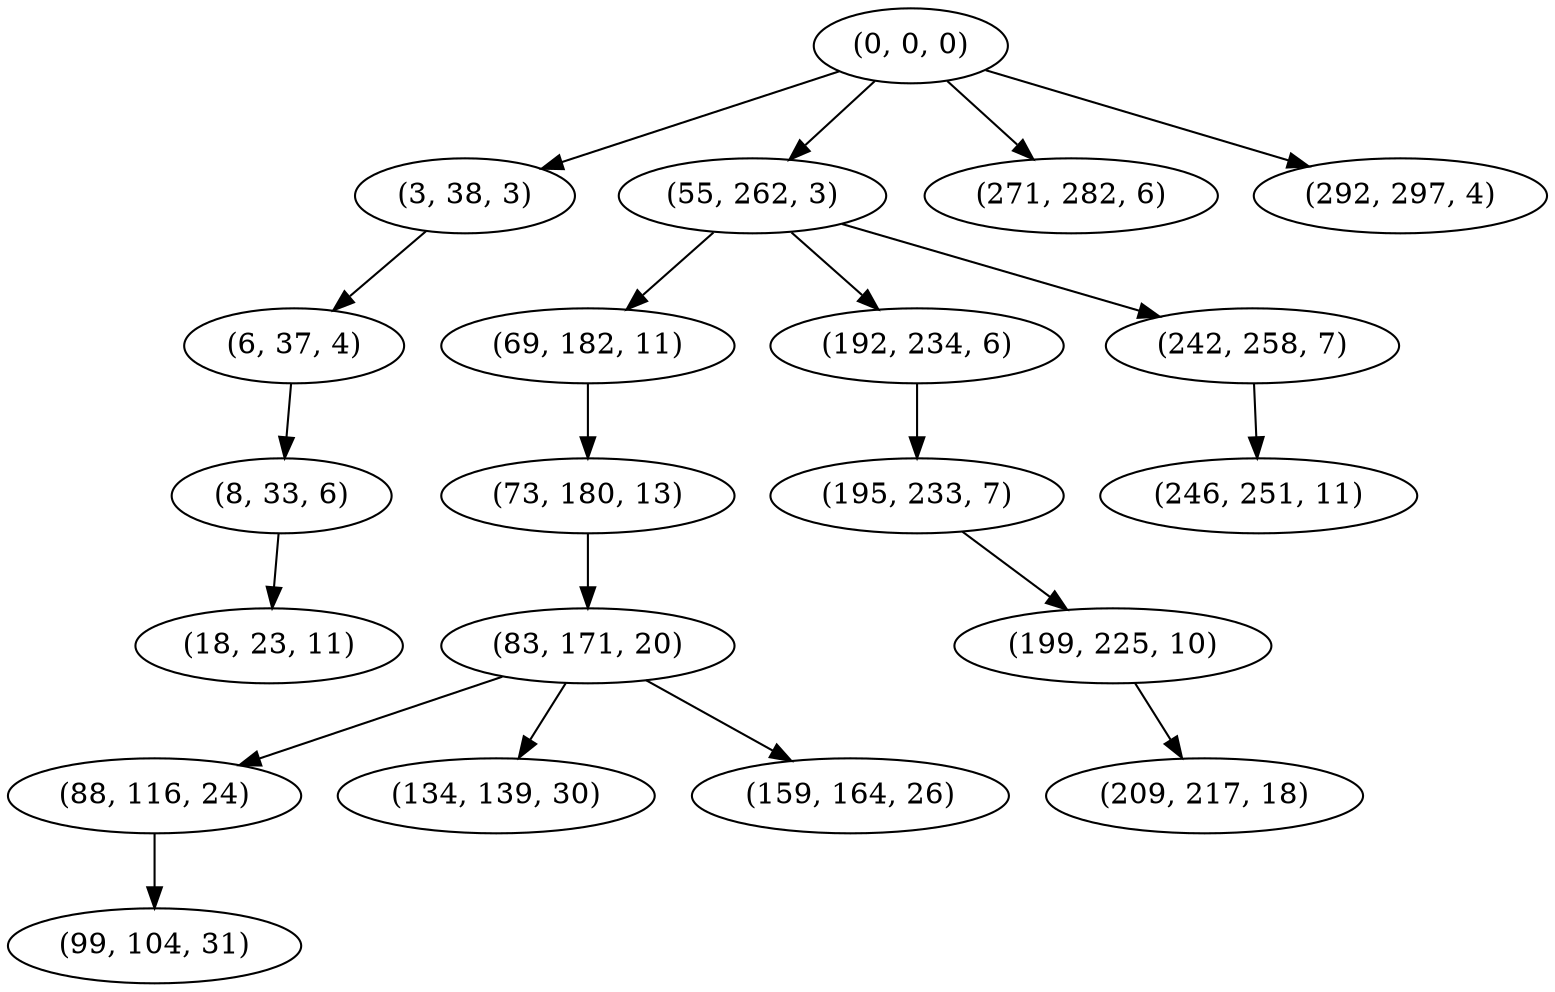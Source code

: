 digraph tree {
    "(0, 0, 0)";
    "(3, 38, 3)";
    "(6, 37, 4)";
    "(8, 33, 6)";
    "(18, 23, 11)";
    "(55, 262, 3)";
    "(69, 182, 11)";
    "(73, 180, 13)";
    "(83, 171, 20)";
    "(88, 116, 24)";
    "(99, 104, 31)";
    "(134, 139, 30)";
    "(159, 164, 26)";
    "(192, 234, 6)";
    "(195, 233, 7)";
    "(199, 225, 10)";
    "(209, 217, 18)";
    "(242, 258, 7)";
    "(246, 251, 11)";
    "(271, 282, 6)";
    "(292, 297, 4)";
    "(0, 0, 0)" -> "(3, 38, 3)";
    "(0, 0, 0)" -> "(55, 262, 3)";
    "(0, 0, 0)" -> "(271, 282, 6)";
    "(0, 0, 0)" -> "(292, 297, 4)";
    "(3, 38, 3)" -> "(6, 37, 4)";
    "(6, 37, 4)" -> "(8, 33, 6)";
    "(8, 33, 6)" -> "(18, 23, 11)";
    "(55, 262, 3)" -> "(69, 182, 11)";
    "(55, 262, 3)" -> "(192, 234, 6)";
    "(55, 262, 3)" -> "(242, 258, 7)";
    "(69, 182, 11)" -> "(73, 180, 13)";
    "(73, 180, 13)" -> "(83, 171, 20)";
    "(83, 171, 20)" -> "(88, 116, 24)";
    "(83, 171, 20)" -> "(134, 139, 30)";
    "(83, 171, 20)" -> "(159, 164, 26)";
    "(88, 116, 24)" -> "(99, 104, 31)";
    "(192, 234, 6)" -> "(195, 233, 7)";
    "(195, 233, 7)" -> "(199, 225, 10)";
    "(199, 225, 10)" -> "(209, 217, 18)";
    "(242, 258, 7)" -> "(246, 251, 11)";
}
